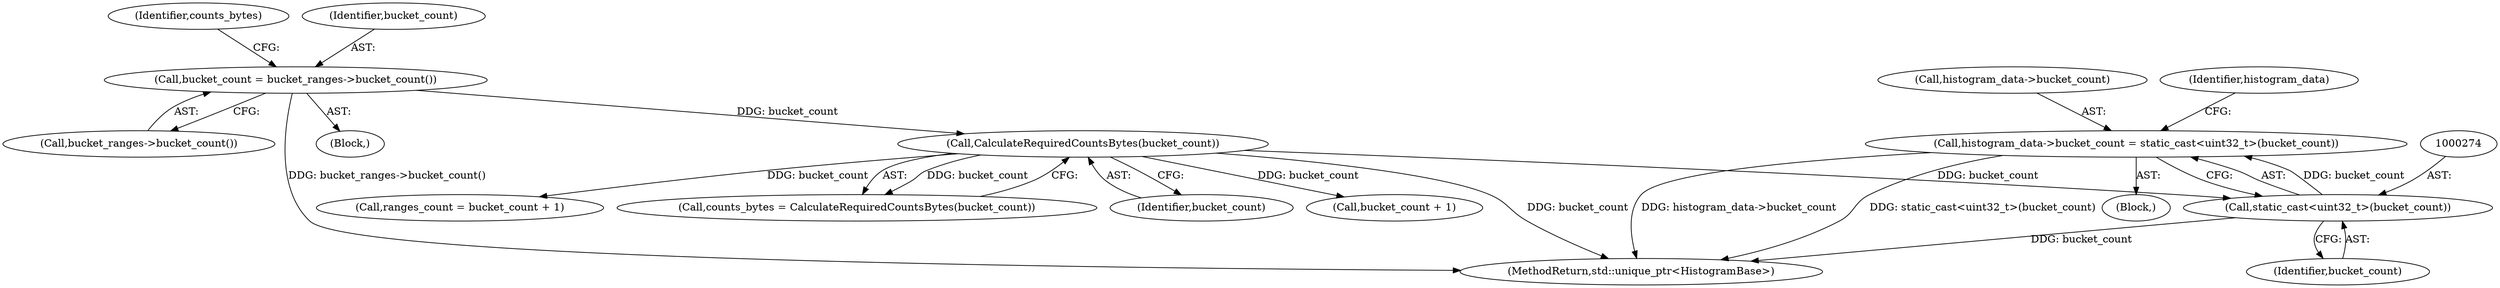 digraph "0_Chrome_3f38b2253b19f9f9595f79fb92bfb5077e7b1959_0@pointer" {
"1000269" [label="(Call,histogram_data->bucket_count = static_cast<uint32_t>(bucket_count))"];
"1000273" [label="(Call,static_cast<uint32_t>(bucket_count))"];
"1000165" [label="(Call,CalculateRequiredCountsBytes(bucket_count))"];
"1000159" [label="(Call,bucket_count = bucket_ranges->bucket_count())"];
"1000163" [label="(Call,counts_bytes = CalculateRequiredCountsBytes(bucket_count))"];
"1000343" [label="(MethodReturn,std::unique_ptr<HistogramBase>)"];
"1000258" [label="(Block,)"];
"1000161" [label="(Call,bucket_ranges->bucket_count())"];
"1000166" [label="(Identifier,bucket_count)"];
"1000189" [label="(Call,bucket_count + 1)"];
"1000164" [label="(Identifier,counts_bytes)"];
"1000275" [label="(Identifier,bucket_count)"];
"1000278" [label="(Identifier,histogram_data)"];
"1000273" [label="(Call,static_cast<uint32_t>(bucket_count))"];
"1000159" [label="(Call,bucket_count = bucket_ranges->bucket_count())"];
"1000160" [label="(Identifier,bucket_count)"];
"1000270" [label="(Call,histogram_data->bucket_count)"];
"1000269" [label="(Call,histogram_data->bucket_count = static_cast<uint32_t>(bucket_count))"];
"1000187" [label="(Call,ranges_count = bucket_count + 1)"];
"1000157" [label="(Block,)"];
"1000165" [label="(Call,CalculateRequiredCountsBytes(bucket_count))"];
"1000269" -> "1000258"  [label="AST: "];
"1000269" -> "1000273"  [label="CFG: "];
"1000270" -> "1000269"  [label="AST: "];
"1000273" -> "1000269"  [label="AST: "];
"1000278" -> "1000269"  [label="CFG: "];
"1000269" -> "1000343"  [label="DDG: static_cast<uint32_t>(bucket_count)"];
"1000269" -> "1000343"  [label="DDG: histogram_data->bucket_count"];
"1000273" -> "1000269"  [label="DDG: bucket_count"];
"1000273" -> "1000275"  [label="CFG: "];
"1000274" -> "1000273"  [label="AST: "];
"1000275" -> "1000273"  [label="AST: "];
"1000273" -> "1000343"  [label="DDG: bucket_count"];
"1000165" -> "1000273"  [label="DDG: bucket_count"];
"1000165" -> "1000163"  [label="AST: "];
"1000165" -> "1000166"  [label="CFG: "];
"1000166" -> "1000165"  [label="AST: "];
"1000163" -> "1000165"  [label="CFG: "];
"1000165" -> "1000343"  [label="DDG: bucket_count"];
"1000165" -> "1000163"  [label="DDG: bucket_count"];
"1000159" -> "1000165"  [label="DDG: bucket_count"];
"1000165" -> "1000187"  [label="DDG: bucket_count"];
"1000165" -> "1000189"  [label="DDG: bucket_count"];
"1000159" -> "1000157"  [label="AST: "];
"1000159" -> "1000161"  [label="CFG: "];
"1000160" -> "1000159"  [label="AST: "];
"1000161" -> "1000159"  [label="AST: "];
"1000164" -> "1000159"  [label="CFG: "];
"1000159" -> "1000343"  [label="DDG: bucket_ranges->bucket_count()"];
}
